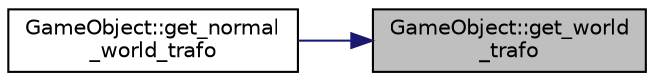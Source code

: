 digraph "GameObject::get_world_trafo"
{
 // INTERACTIVE_SVG=YES
 // LATEX_PDF_SIZE
  bgcolor="transparent";
  edge [fontname="Helvetica",fontsize="10",labelfontname="Helvetica",labelfontsize="10"];
  node [fontname="Helvetica",fontsize="10",shape=record];
  rankdir="RL";
  Node1 [label="GameObject::get_world\l_trafo",height=0.2,width=0.4,color="black", fillcolor="grey75", style="filled", fontcolor="black",tooltip=" "];
  Node1 -> Node2 [dir="back",color="midnightblue",fontsize="10",style="solid",fontname="Helvetica"];
  Node2 [label="GameObject::get_normal\l_world_trafo",height=0.2,width=0.4,color="black",URL="$d0/dd1/class_game_object.html#ad5c118d72acdd638b1ec0d18eff43248",tooltip=" "];
}
